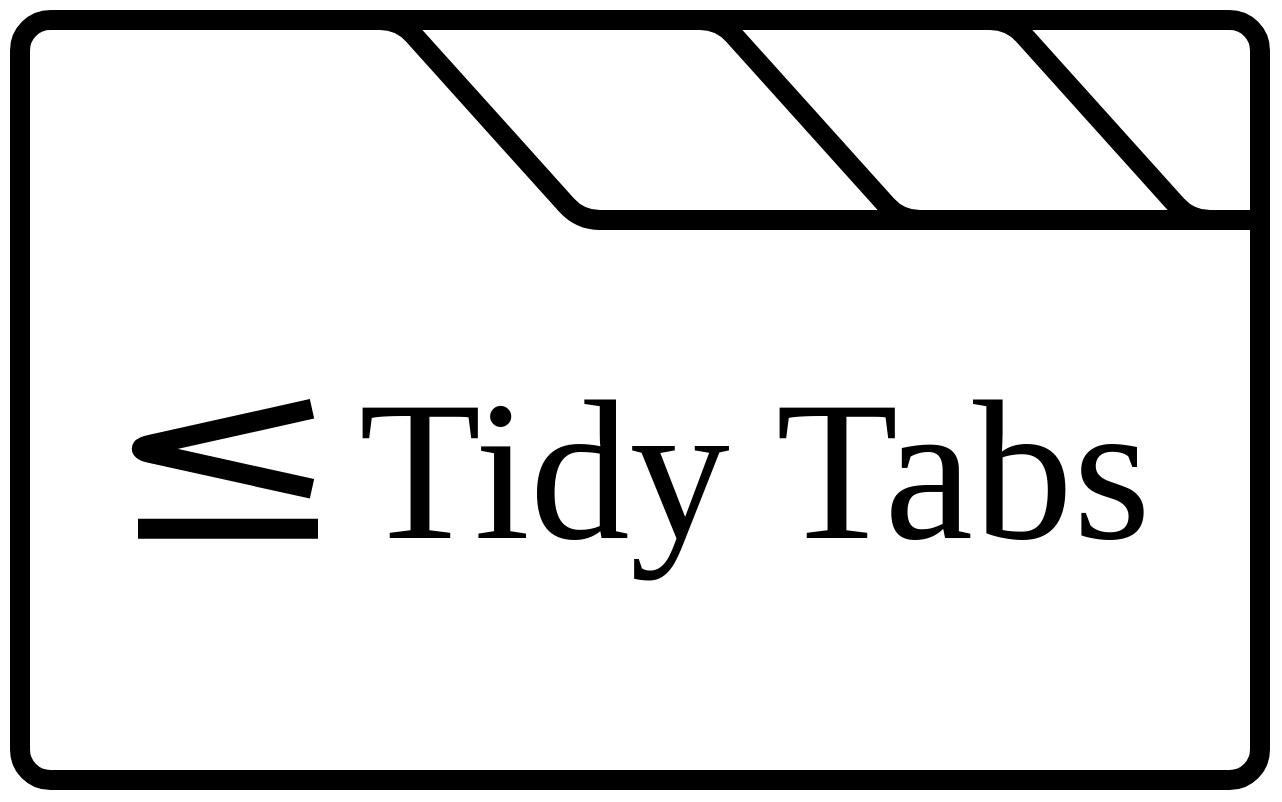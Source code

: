 <mxfile version="22.1.11" type="github">
  <diagram name="ページ1" id="vlS8vwZyaUGZgSBytWo3">
    <mxGraphModel dx="694" dy="414" grid="1" gridSize="10" guides="1" tooltips="1" connect="1" arrows="1" fold="1" page="1" pageScale="1" pageWidth="827" pageHeight="1169" math="0" shadow="0">
      <root>
        <mxCell id="0" />
        <mxCell id="1" parent="0" />
        <mxCell id="gFZpYFWEkYefiXhD7b4F-1" value="" style="rounded=0;whiteSpace=wrap;html=1;strokeColor=none;dashed=1;perimeterSpacing=0;fillColor=none;" vertex="1" parent="1">
          <mxGeometry x="80" y="120" width="640" height="400" as="geometry" />
        </mxCell>
        <mxCell id="gFZpYFWEkYefiXhD7b4F-2" value="" style="rounded=1;whiteSpace=wrap;html=1;strokeWidth=10;arcSize=4;" vertex="1" parent="1">
          <mxGeometry x="90" y="130" width="620" height="380" as="geometry" />
        </mxCell>
        <mxCell id="gFZpYFWEkYefiXhD7b4F-3" value="" style="endArrow=none;html=1;rounded=0;strokeWidth=10;" edge="1" parent="1">
          <mxGeometry width="50" height="50" relative="1" as="geometry">
            <mxPoint x="380" y="230" as="sourcePoint" />
            <mxPoint x="710" y="230" as="targetPoint" />
          </mxGeometry>
        </mxCell>
        <mxCell id="gFZpYFWEkYefiXhD7b4F-5" value="" style="endArrow=none;html=1;rounded=1;exitX=0.25;exitY=0;exitDx=0;exitDy=0;strokeWidth=10;" edge="1" parent="1" source="gFZpYFWEkYefiXhD7b4F-2">
          <mxGeometry width="50" height="50" relative="1" as="geometry">
            <mxPoint x="100" y="235" as="sourcePoint" />
            <mxPoint x="410" y="230" as="targetPoint" />
            <Array as="points">
              <mxPoint x="280" y="130" />
              <mxPoint x="370" y="230" />
            </Array>
          </mxGeometry>
        </mxCell>
        <mxCell id="gFZpYFWEkYefiXhD7b4F-6" value="" style="endArrow=none;html=1;rounded=1;exitX=0.25;exitY=0;exitDx=0;exitDy=0;strokeWidth=10;" edge="1" parent="1">
          <mxGeometry width="50" height="50" relative="1" as="geometry">
            <mxPoint x="400" y="130" as="sourcePoint" />
            <mxPoint x="565" y="230" as="targetPoint" />
            <Array as="points">
              <mxPoint x="440" y="130" />
              <mxPoint x="530" y="230" />
            </Array>
          </mxGeometry>
        </mxCell>
        <mxCell id="gFZpYFWEkYefiXhD7b4F-7" value="" style="endArrow=none;html=1;rounded=1;exitX=0.25;exitY=0;exitDx=0;exitDy=0;strokeWidth=10;" edge="1" parent="1">
          <mxGeometry width="50" height="50" relative="1" as="geometry">
            <mxPoint x="545" y="130" as="sourcePoint" />
            <mxPoint x="710" y="230" as="targetPoint" />
            <Array as="points">
              <mxPoint x="585" y="130" />
              <mxPoint x="675" y="230" />
            </Array>
          </mxGeometry>
        </mxCell>
        <mxCell id="gFZpYFWEkYefiXhD7b4F-8" value="" style="endArrow=none;html=1;rounded=1;strokeWidth=10;" edge="1" parent="1">
          <mxGeometry width="50" height="50" relative="1" as="geometry">
            <mxPoint x="236" y="364.41" as="sourcePoint" />
            <mxPoint x="236" y="324.41" as="targetPoint" />
            <Array as="points">
              <mxPoint x="146" y="344.41" />
            </Array>
          </mxGeometry>
        </mxCell>
        <mxCell id="gFZpYFWEkYefiXhD7b4F-12" value="" style="endArrow=none;html=1;rounded=0;strokeWidth=10;" edge="1" parent="1">
          <mxGeometry width="50" height="50" relative="1" as="geometry">
            <mxPoint x="149" y="384.41" as="sourcePoint" />
            <mxPoint x="239" y="384.41" as="targetPoint" />
          </mxGeometry>
        </mxCell>
        <mxCell id="gFZpYFWEkYefiXhD7b4F-13" value="&lt;font style=&quot;font-size: 100px;&quot; face=&quot;Impact&quot;&gt;Tidy Tabs&lt;/font&gt;" style="text;html=1;strokeColor=none;fillColor=none;align=center;verticalAlign=middle;whiteSpace=wrap;rounded=0;" vertex="1" parent="1">
          <mxGeometry x="246" y="340" width="423" height="30" as="geometry" />
        </mxCell>
      </root>
    </mxGraphModel>
  </diagram>
</mxfile>
